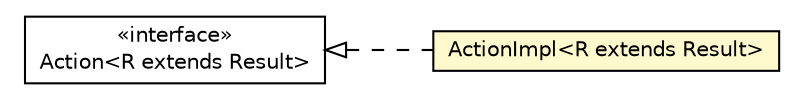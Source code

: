 #!/usr/local/bin/dot
#
# Class diagram 
# Generated by UMLGraph version R5_6-24-gf6e263 (http://www.umlgraph.org/)
#

digraph G {
	edge [fontname="Helvetica",fontsize=10,labelfontname="Helvetica",labelfontsize=10];
	node [fontname="Helvetica",fontsize=10,shape=plaintext];
	nodesep=0.25;
	ranksep=0.5;
	rankdir=LR;
	// com.gwtplatform.dispatch.shared.Action<R extends com.gwtplatform.dispatch.shared.Result>
	c79809 [label=<<table title="com.gwtplatform.dispatch.shared.Action" border="0" cellborder="1" cellspacing="0" cellpadding="2" port="p" href="./Action.html">
		<tr><td><table border="0" cellspacing="0" cellpadding="1">
<tr><td align="center" balign="center"> &#171;interface&#187; </td></tr>
<tr><td align="center" balign="center"> Action&lt;R extends Result&gt; </td></tr>
		</table></td></tr>
		</table>>, URL="./Action.html", fontname="Helvetica", fontcolor="black", fontsize=10.0];
	// com.gwtplatform.dispatch.shared.ActionImpl<R extends com.gwtplatform.dispatch.shared.Result>
	c79817 [label=<<table title="com.gwtplatform.dispatch.shared.ActionImpl" border="0" cellborder="1" cellspacing="0" cellpadding="2" port="p" bgcolor="lemonChiffon" href="./ActionImpl.html">
		<tr><td><table border="0" cellspacing="0" cellpadding="1">
<tr><td align="center" balign="center"> ActionImpl&lt;R extends Result&gt; </td></tr>
		</table></td></tr>
		</table>>, URL="./ActionImpl.html", fontname="Helvetica", fontcolor="black", fontsize=10.0];
	//com.gwtplatform.dispatch.shared.ActionImpl<R extends com.gwtplatform.dispatch.shared.Result> implements com.gwtplatform.dispatch.shared.Action<R extends com.gwtplatform.dispatch.shared.Result>
	c79809:p -> c79817:p [dir=back,arrowtail=empty,style=dashed];
}

